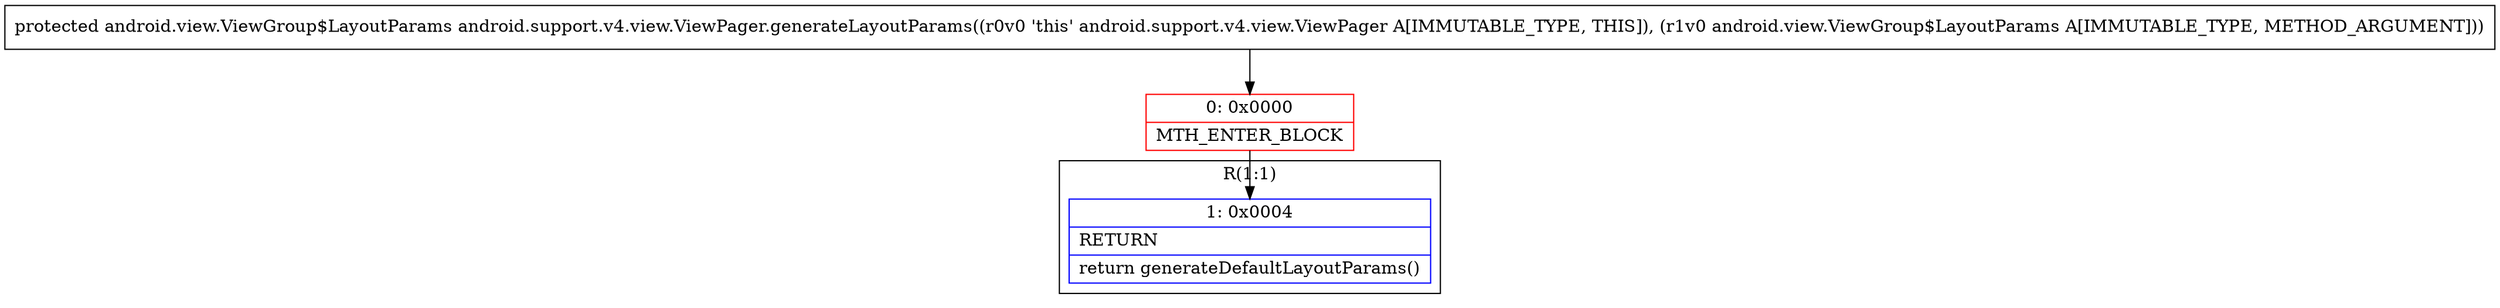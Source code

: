 digraph "CFG forandroid.support.v4.view.ViewPager.generateLayoutParams(Landroid\/view\/ViewGroup$LayoutParams;)Landroid\/view\/ViewGroup$LayoutParams;" {
subgraph cluster_Region_1419269931 {
label = "R(1:1)";
node [shape=record,color=blue];
Node_1 [shape=record,label="{1\:\ 0x0004|RETURN\l|return generateDefaultLayoutParams()\l}"];
}
Node_0 [shape=record,color=red,label="{0\:\ 0x0000|MTH_ENTER_BLOCK\l}"];
MethodNode[shape=record,label="{protected android.view.ViewGroup$LayoutParams android.support.v4.view.ViewPager.generateLayoutParams((r0v0 'this' android.support.v4.view.ViewPager A[IMMUTABLE_TYPE, THIS]), (r1v0 android.view.ViewGroup$LayoutParams A[IMMUTABLE_TYPE, METHOD_ARGUMENT])) }"];
MethodNode -> Node_0;
Node_0 -> Node_1;
}

